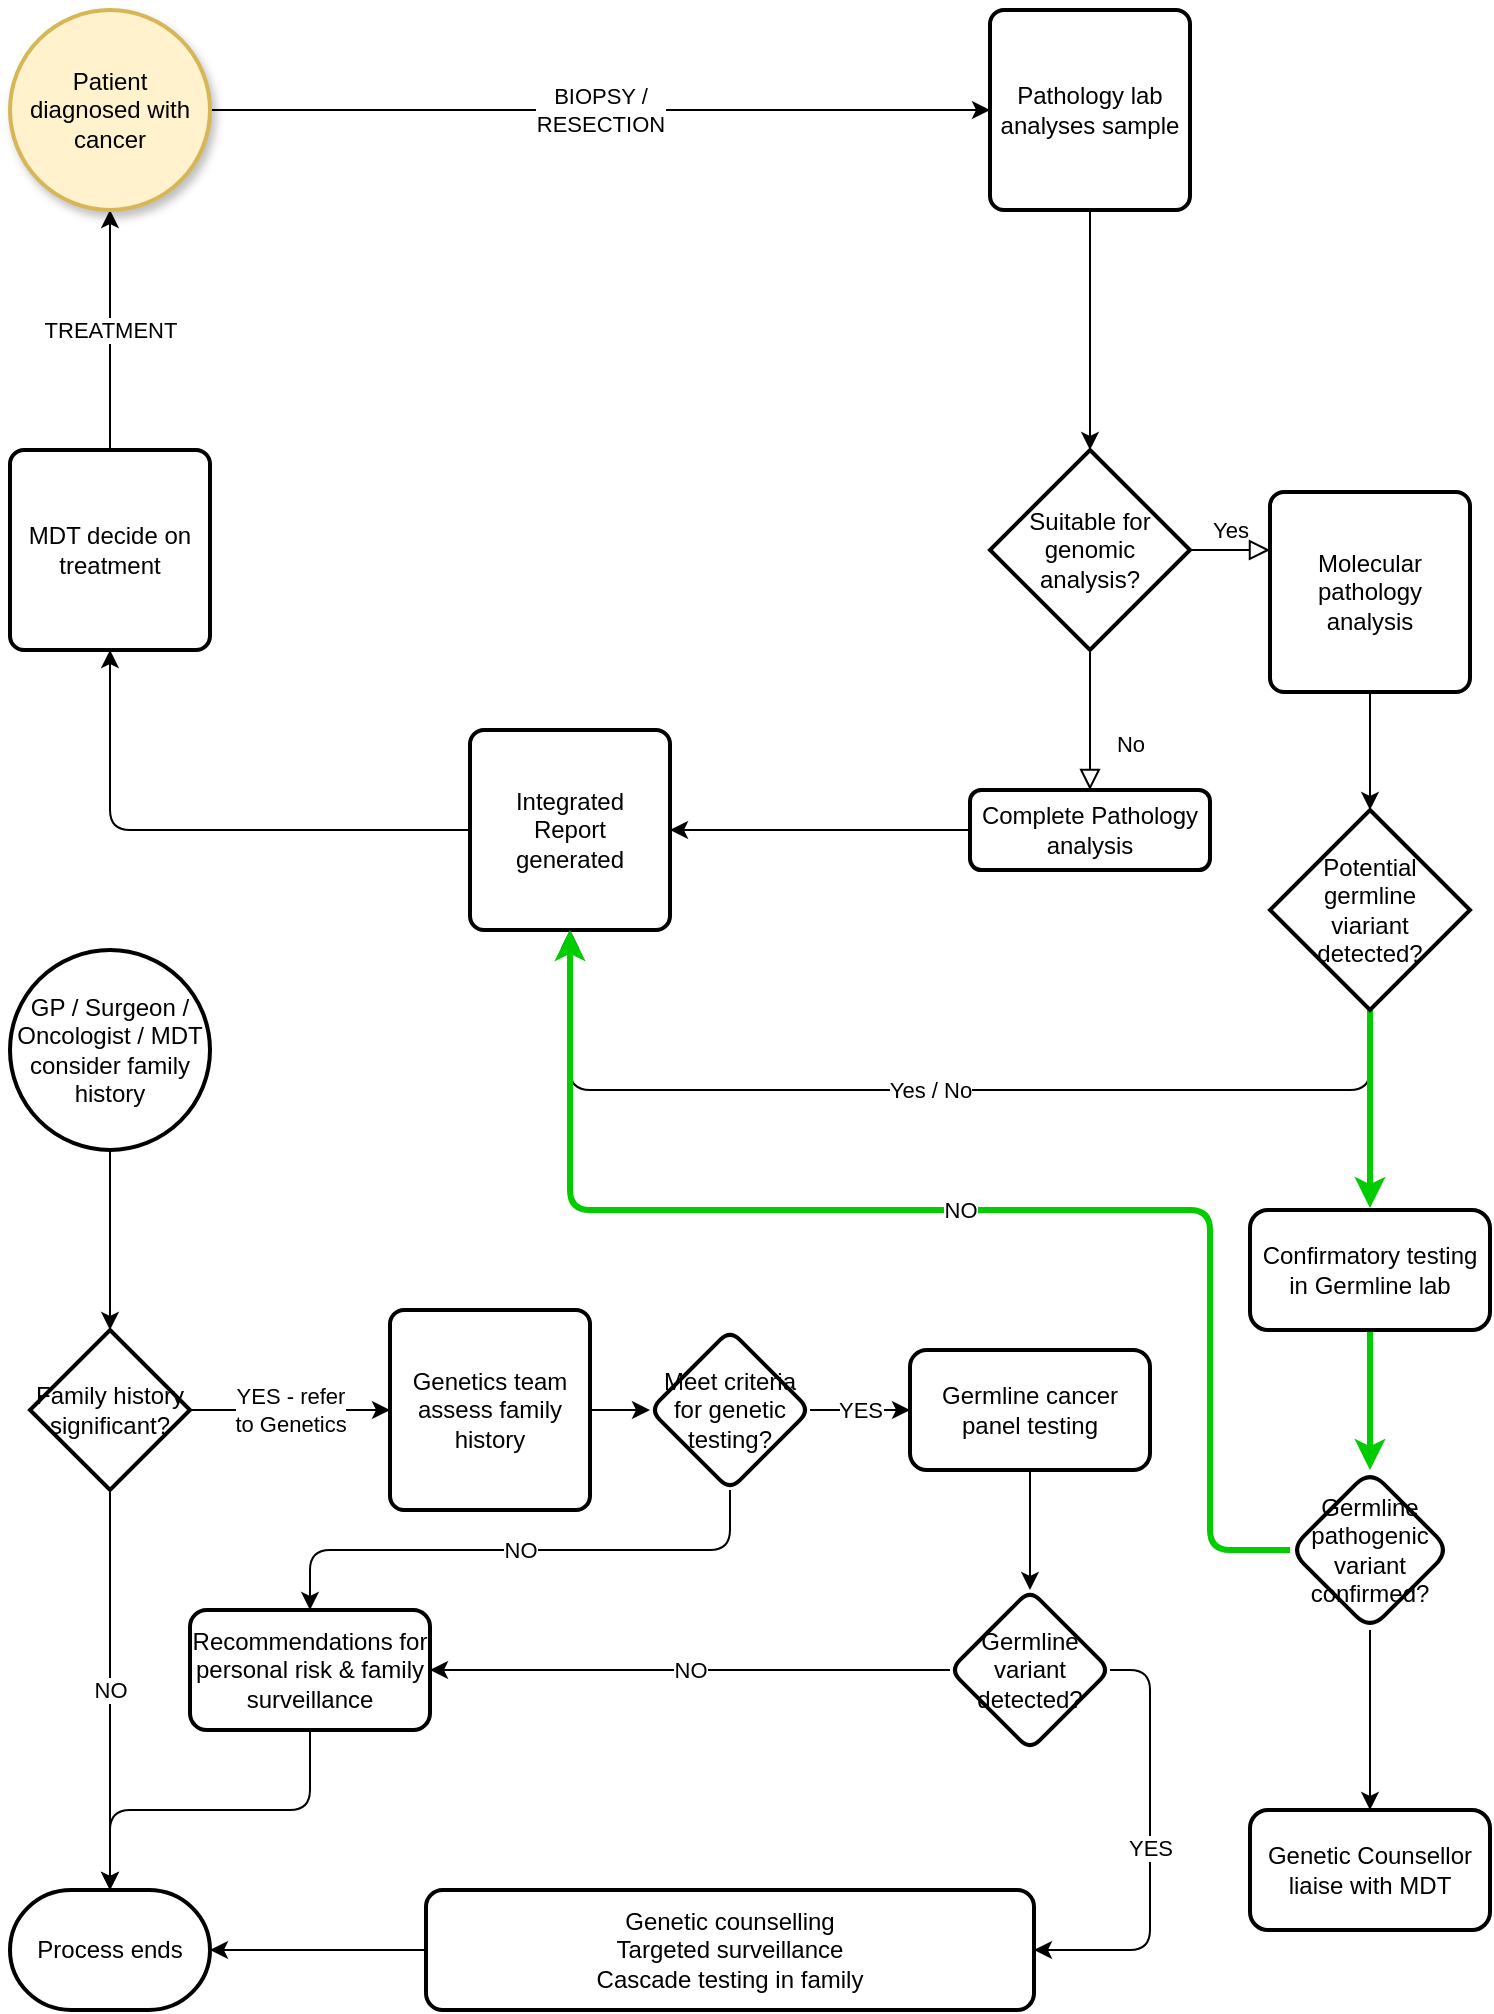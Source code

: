 <mxfile version="21.6.6" type="github">
  <diagram id="C5RBs43oDa-KdzZeNtuy" name="Page-1">
    <mxGraphModel dx="1258" dy="718" grid="1" gridSize="10" guides="1" tooltips="1" connect="1" arrows="1" fold="1" page="1" pageScale="1" pageWidth="827" pageHeight="1169" math="0" shadow="0">
      <root>
        <mxCell id="WIyWlLk6GJQsqaUBKTNV-0" />
        <mxCell id="WIyWlLk6GJQsqaUBKTNV-1" parent="WIyWlLk6GJQsqaUBKTNV-0" />
        <mxCell id="r62edw3LymITYhODbOyO-1" value="BIOPSY / &lt;br&gt;RESECTION" style="edgeStyle=orthogonalEdgeStyle;rounded=0;orthogonalLoop=1;jettySize=auto;html=1;exitX=1;exitY=0.5;exitDx=0;exitDy=0;exitPerimeter=0;entryX=0;entryY=0.5;entryDx=0;entryDy=0;" edge="1" parent="WIyWlLk6GJQsqaUBKTNV-1" source="r62edw3LymITYhODbOyO-19" target="r62edw3LymITYhODbOyO-2">
          <mxGeometry relative="1" as="geometry">
            <mxPoint x="280" y="100" as="sourcePoint" />
            <mxPoint x="360" y="110" as="targetPoint" />
          </mxGeometry>
        </mxCell>
        <mxCell id="WIyWlLk6GJQsqaUBKTNV-8" value="No" style="rounded=0;html=1;jettySize=auto;orthogonalLoop=1;fontSize=11;endArrow=block;endFill=0;endSize=8;strokeWidth=1;shadow=0;labelBackgroundColor=none;edgeStyle=orthogonalEdgeStyle;exitX=0.5;exitY=1;exitDx=0;exitDy=0;exitPerimeter=0;" parent="WIyWlLk6GJQsqaUBKTNV-1" source="r62edw3LymITYhODbOyO-4" target="WIyWlLk6GJQsqaUBKTNV-11" edge="1">
          <mxGeometry x="0.333" y="20" relative="1" as="geometry">
            <mxPoint as="offset" />
          </mxGeometry>
        </mxCell>
        <mxCell id="r62edw3LymITYhODbOyO-14" style="edgeStyle=orthogonalEdgeStyle;rounded=0;orthogonalLoop=1;jettySize=auto;html=1;entryX=1;entryY=0.5;entryDx=0;entryDy=0;" edge="1" parent="WIyWlLk6GJQsqaUBKTNV-1" source="WIyWlLk6GJQsqaUBKTNV-11" target="r62edw3LymITYhODbOyO-10">
          <mxGeometry relative="1" as="geometry" />
        </mxCell>
        <mxCell id="WIyWlLk6GJQsqaUBKTNV-11" value="Complete Pathology analysis" style="rounded=1;whiteSpace=wrap;html=1;fontSize=12;glass=0;strokeWidth=2;shadow=0;arcSize=14;" parent="WIyWlLk6GJQsqaUBKTNV-1" vertex="1">
          <mxGeometry x="540" y="430" width="120" height="40" as="geometry" />
        </mxCell>
        <mxCell id="r62edw3LymITYhODbOyO-5" style="edgeStyle=orthogonalEdgeStyle;rounded=0;orthogonalLoop=1;jettySize=auto;html=1;entryX=0.5;entryY=0;entryDx=0;entryDy=0;entryPerimeter=0;" edge="1" parent="WIyWlLk6GJQsqaUBKTNV-1" source="r62edw3LymITYhODbOyO-2" target="r62edw3LymITYhODbOyO-4">
          <mxGeometry relative="1" as="geometry" />
        </mxCell>
        <mxCell id="r62edw3LymITYhODbOyO-2" value="Pathology lab analyses sample" style="rounded=1;whiteSpace=wrap;html=1;absoluteArcSize=1;arcSize=14;strokeWidth=2;" vertex="1" parent="WIyWlLk6GJQsqaUBKTNV-1">
          <mxGeometry x="550" y="40" width="100" height="100" as="geometry" />
        </mxCell>
        <mxCell id="r62edw3LymITYhODbOyO-4" value="Suitable for genomic analysis?" style="strokeWidth=2;html=1;shape=mxgraph.flowchart.decision;whiteSpace=wrap;rounded=1;arcSize=14;" vertex="1" parent="WIyWlLk6GJQsqaUBKTNV-1">
          <mxGeometry x="550" y="260" width="100" height="100" as="geometry" />
        </mxCell>
        <mxCell id="r62edw3LymITYhODbOyO-6" value="Yes" style="edgeStyle=orthogonalEdgeStyle;rounded=0;html=1;jettySize=auto;orthogonalLoop=1;fontSize=11;endArrow=block;endFill=0;endSize=8;strokeWidth=1;shadow=0;labelBackgroundColor=none;exitX=1;exitY=0.5;exitDx=0;exitDy=0;exitPerimeter=0;" edge="1" parent="WIyWlLk6GJQsqaUBKTNV-1" source="r62edw3LymITYhODbOyO-4" target="r62edw3LymITYhODbOyO-7">
          <mxGeometry y="10" relative="1" as="geometry">
            <mxPoint as="offset" />
            <mxPoint x="690" y="330" as="sourcePoint" />
            <mxPoint x="740" y="331" as="targetPoint" />
            <Array as="points">
              <mxPoint x="740" y="310" />
            </Array>
          </mxGeometry>
        </mxCell>
        <mxCell id="r62edw3LymITYhODbOyO-9" style="edgeStyle=orthogonalEdgeStyle;rounded=0;orthogonalLoop=1;jettySize=auto;html=1;entryX=0.5;entryY=0;entryDx=0;entryDy=0;entryPerimeter=0;" edge="1" parent="WIyWlLk6GJQsqaUBKTNV-1" source="r62edw3LymITYhODbOyO-7" target="r62edw3LymITYhODbOyO-8">
          <mxGeometry relative="1" as="geometry" />
        </mxCell>
        <mxCell id="r62edw3LymITYhODbOyO-7" value="Molecular pathology analysis" style="rounded=1;whiteSpace=wrap;html=1;absoluteArcSize=1;arcSize=14;strokeWidth=2;" vertex="1" parent="WIyWlLk6GJQsqaUBKTNV-1">
          <mxGeometry x="690" y="281" width="100" height="100" as="geometry" />
        </mxCell>
        <mxCell id="r62edw3LymITYhODbOyO-15" value="Yes / No" style="edgeStyle=orthogonalEdgeStyle;rounded=1;orthogonalLoop=1;jettySize=auto;html=1;entryX=0.5;entryY=1;entryDx=0;entryDy=0;exitX=0.5;exitY=1;exitDx=0;exitDy=0;exitPerimeter=0;" edge="1" parent="WIyWlLk6GJQsqaUBKTNV-1" source="r62edw3LymITYhODbOyO-8" target="r62edw3LymITYhODbOyO-10">
          <mxGeometry relative="1" as="geometry">
            <Array as="points">
              <mxPoint x="740" y="580" />
              <mxPoint x="340" y="580" />
            </Array>
          </mxGeometry>
        </mxCell>
        <mxCell id="r62edw3LymITYhODbOyO-45" value="" style="edgeStyle=orthogonalEdgeStyle;shape=connector;rounded=1;orthogonalLoop=1;jettySize=auto;html=1;labelBackgroundColor=default;strokeColor=#00CC00;fontFamily=Helvetica;fontSize=11;fontColor=default;endArrow=classic;strokeWidth=3;" edge="1" parent="WIyWlLk6GJQsqaUBKTNV-1" source="r62edw3LymITYhODbOyO-8" target="r62edw3LymITYhODbOyO-44">
          <mxGeometry relative="1" as="geometry" />
        </mxCell>
        <mxCell id="r62edw3LymITYhODbOyO-8" value="Potential &lt;br&gt;germline &lt;br&gt;viariant &lt;br&gt;detected?" style="strokeWidth=2;html=1;shape=mxgraph.flowchart.decision;whiteSpace=wrap;" vertex="1" parent="WIyWlLk6GJQsqaUBKTNV-1">
          <mxGeometry x="690" y="440" width="100" height="100" as="geometry" />
        </mxCell>
        <mxCell id="r62edw3LymITYhODbOyO-13" style="edgeStyle=orthogonalEdgeStyle;rounded=1;orthogonalLoop=1;jettySize=auto;html=1;entryX=0.5;entryY=1;entryDx=0;entryDy=0;" edge="1" parent="WIyWlLk6GJQsqaUBKTNV-1" source="r62edw3LymITYhODbOyO-10" target="r62edw3LymITYhODbOyO-11">
          <mxGeometry relative="1" as="geometry" />
        </mxCell>
        <mxCell id="r62edw3LymITYhODbOyO-10" value="Integrated &lt;br&gt;Report &lt;br&gt;generated" style="rounded=1;whiteSpace=wrap;html=1;absoluteArcSize=1;arcSize=14;strokeWidth=2;" vertex="1" parent="WIyWlLk6GJQsqaUBKTNV-1">
          <mxGeometry x="290" y="400" width="100" height="100" as="geometry" />
        </mxCell>
        <mxCell id="r62edw3LymITYhODbOyO-12" value="TREATMENT" style="edgeStyle=orthogonalEdgeStyle;rounded=0;orthogonalLoop=1;jettySize=auto;html=1;entryX=0.5;entryY=1;entryDx=0;entryDy=0;entryPerimeter=0;" edge="1" parent="WIyWlLk6GJQsqaUBKTNV-1" source="r62edw3LymITYhODbOyO-11" target="r62edw3LymITYhODbOyO-19">
          <mxGeometry relative="1" as="geometry">
            <mxPoint x="220" y="120" as="targetPoint" />
          </mxGeometry>
        </mxCell>
        <mxCell id="r62edw3LymITYhODbOyO-11" value="MDT decide on treatment" style="rounded=1;whiteSpace=wrap;html=1;absoluteArcSize=1;arcSize=14;strokeWidth=2;" vertex="1" parent="WIyWlLk6GJQsqaUBKTNV-1">
          <mxGeometry x="60" y="260" width="100" height="100" as="geometry" />
        </mxCell>
        <mxCell id="r62edw3LymITYhODbOyO-19" value="Patient &lt;br&gt;diagnosed with &lt;br&gt;cancer" style="strokeWidth=2;html=1;shape=mxgraph.flowchart.start_2;whiteSpace=wrap;fillColor=#fff2cc;strokeColor=#d6b656;shadow=1;" vertex="1" parent="WIyWlLk6GJQsqaUBKTNV-1">
          <mxGeometry x="60" y="40" width="100" height="100" as="geometry" />
        </mxCell>
        <mxCell id="r62edw3LymITYhODbOyO-23" value="" style="edgeStyle=orthogonalEdgeStyle;rounded=0;orthogonalLoop=1;jettySize=auto;html=1;" edge="1" parent="WIyWlLk6GJQsqaUBKTNV-1" source="r62edw3LymITYhODbOyO-21" target="r62edw3LymITYhODbOyO-22">
          <mxGeometry relative="1" as="geometry" />
        </mxCell>
        <mxCell id="r62edw3LymITYhODbOyO-21" value="GP / Surgeon / Oncologist / MDT consider family history" style="strokeWidth=2;html=1;shape=mxgraph.flowchart.start_2;whiteSpace=wrap;" vertex="1" parent="WIyWlLk6GJQsqaUBKTNV-1">
          <mxGeometry x="60" y="510" width="100" height="100" as="geometry" />
        </mxCell>
        <mxCell id="r62edw3LymITYhODbOyO-25" value="NO" style="edgeStyle=orthogonalEdgeStyle;rounded=0;orthogonalLoop=1;jettySize=auto;html=1;entryX=0.5;entryY=0;entryDx=0;entryDy=0;entryPerimeter=0;" edge="1" parent="WIyWlLk6GJQsqaUBKTNV-1" source="r62edw3LymITYhODbOyO-22" target="r62edw3LymITYhODbOyO-24">
          <mxGeometry relative="1" as="geometry" />
        </mxCell>
        <mxCell id="r62edw3LymITYhODbOyO-27" value="" style="edgeStyle=orthogonalEdgeStyle;rounded=0;orthogonalLoop=1;jettySize=auto;html=1;" edge="1" parent="WIyWlLk6GJQsqaUBKTNV-1" source="r62edw3LymITYhODbOyO-22">
          <mxGeometry relative="1" as="geometry">
            <mxPoint x="210" y="740" as="targetPoint" />
          </mxGeometry>
        </mxCell>
        <mxCell id="r62edw3LymITYhODbOyO-22" value="Family history significant?" style="rhombus;whiteSpace=wrap;html=1;strokeWidth=2;" vertex="1" parent="WIyWlLk6GJQsqaUBKTNV-1">
          <mxGeometry x="70" y="700" width="80" height="80" as="geometry" />
        </mxCell>
        <mxCell id="r62edw3LymITYhODbOyO-24" value="Process ends" style="strokeWidth=2;html=1;shape=mxgraph.flowchart.terminator;whiteSpace=wrap;" vertex="1" parent="WIyWlLk6GJQsqaUBKTNV-1">
          <mxGeometry x="60" y="980" width="100" height="60" as="geometry" />
        </mxCell>
        <mxCell id="r62edw3LymITYhODbOyO-29" value="YES - refer&lt;br&gt;to Genetics" style="edgeStyle=orthogonalEdgeStyle;rounded=0;orthogonalLoop=1;jettySize=auto;html=1;startArrow=classic;startFill=1;endArrow=none;endFill=0;" edge="1" parent="WIyWlLk6GJQsqaUBKTNV-1" source="r62edw3LymITYhODbOyO-28" target="r62edw3LymITYhODbOyO-22">
          <mxGeometry relative="1" as="geometry" />
        </mxCell>
        <mxCell id="r62edw3LymITYhODbOyO-31" value="" style="edgeStyle=orthogonalEdgeStyle;rounded=0;orthogonalLoop=1;jettySize=auto;html=1;" edge="1" parent="WIyWlLk6GJQsqaUBKTNV-1" source="r62edw3LymITYhODbOyO-28" target="r62edw3LymITYhODbOyO-30">
          <mxGeometry relative="1" as="geometry" />
        </mxCell>
        <mxCell id="r62edw3LymITYhODbOyO-28" value="Genetics team assess family history" style="rounded=1;whiteSpace=wrap;html=1;absoluteArcSize=1;arcSize=14;strokeWidth=2;" vertex="1" parent="WIyWlLk6GJQsqaUBKTNV-1">
          <mxGeometry x="250" y="690" width="100" height="100" as="geometry" />
        </mxCell>
        <mxCell id="r62edw3LymITYhODbOyO-33" value="NO" style="edgeStyle=orthogonalEdgeStyle;rounded=1;orthogonalLoop=1;jettySize=auto;html=1;exitX=0.5;exitY=1;exitDx=0;exitDy=0;" edge="1" parent="WIyWlLk6GJQsqaUBKTNV-1" source="r62edw3LymITYhODbOyO-30" target="r62edw3LymITYhODbOyO-32">
          <mxGeometry relative="1" as="geometry" />
        </mxCell>
        <mxCell id="r62edw3LymITYhODbOyO-37" value="YES" style="edgeStyle=orthogonalEdgeStyle;rounded=0;orthogonalLoop=1;jettySize=auto;html=1;" edge="1" parent="WIyWlLk6GJQsqaUBKTNV-1" source="r62edw3LymITYhODbOyO-30" target="r62edw3LymITYhODbOyO-36">
          <mxGeometry relative="1" as="geometry" />
        </mxCell>
        <mxCell id="r62edw3LymITYhODbOyO-30" value="Meet criteria for genetic testing?" style="rhombus;whiteSpace=wrap;html=1;rounded=1;arcSize=14;strokeWidth=2;" vertex="1" parent="WIyWlLk6GJQsqaUBKTNV-1">
          <mxGeometry x="380" y="700" width="80" height="80" as="geometry" />
        </mxCell>
        <mxCell id="r62edw3LymITYhODbOyO-34" style="edgeStyle=orthogonalEdgeStyle;orthogonalLoop=1;jettySize=auto;html=1;entryX=0.5;entryY=0;entryDx=0;entryDy=0;entryPerimeter=0;rounded=1;" edge="1" parent="WIyWlLk6GJQsqaUBKTNV-1" source="r62edw3LymITYhODbOyO-32" target="r62edw3LymITYhODbOyO-24">
          <mxGeometry relative="1" as="geometry" />
        </mxCell>
        <mxCell id="r62edw3LymITYhODbOyO-32" value="Recommendations for personal risk &amp;amp; family surveillance" style="whiteSpace=wrap;html=1;rounded=1;arcSize=14;strokeWidth=2;" vertex="1" parent="WIyWlLk6GJQsqaUBKTNV-1">
          <mxGeometry x="150" y="840" width="120" height="60" as="geometry" />
        </mxCell>
        <mxCell id="r62edw3LymITYhODbOyO-39" value="" style="edgeStyle=orthogonalEdgeStyle;rounded=0;orthogonalLoop=1;jettySize=auto;html=1;" edge="1" parent="WIyWlLk6GJQsqaUBKTNV-1" source="r62edw3LymITYhODbOyO-36" target="r62edw3LymITYhODbOyO-38">
          <mxGeometry relative="1" as="geometry" />
        </mxCell>
        <mxCell id="r62edw3LymITYhODbOyO-36" value="Germline cancer panel testing" style="whiteSpace=wrap;html=1;rounded=1;arcSize=14;strokeWidth=2;" vertex="1" parent="WIyWlLk6GJQsqaUBKTNV-1">
          <mxGeometry x="510" y="710" width="120" height="60" as="geometry" />
        </mxCell>
        <mxCell id="r62edw3LymITYhODbOyO-40" value="NO" style="edgeStyle=orthogonalEdgeStyle;rounded=1;orthogonalLoop=1;jettySize=auto;html=1;entryX=1;entryY=0.5;entryDx=0;entryDy=0;" edge="1" parent="WIyWlLk6GJQsqaUBKTNV-1" source="r62edw3LymITYhODbOyO-38" target="r62edw3LymITYhODbOyO-32">
          <mxGeometry relative="1" as="geometry">
            <mxPoint x="610" y="860" as="targetPoint" />
          </mxGeometry>
        </mxCell>
        <mxCell id="r62edw3LymITYhODbOyO-42" value="YES" style="edgeStyle=orthogonalEdgeStyle;rounded=1;orthogonalLoop=1;jettySize=auto;html=1;exitX=1;exitY=0.5;exitDx=0;exitDy=0;entryX=1;entryY=0.5;entryDx=0;entryDy=0;" edge="1" parent="WIyWlLk6GJQsqaUBKTNV-1" source="r62edw3LymITYhODbOyO-38" target="r62edw3LymITYhODbOyO-41">
          <mxGeometry relative="1" as="geometry" />
        </mxCell>
        <mxCell id="r62edw3LymITYhODbOyO-38" value="Germline&lt;br&gt;variant&lt;br&gt;detected?" style="rhombus;whiteSpace=wrap;html=1;rounded=1;arcSize=14;strokeWidth=2;" vertex="1" parent="WIyWlLk6GJQsqaUBKTNV-1">
          <mxGeometry x="530" y="830" width="80" height="80" as="geometry" />
        </mxCell>
        <mxCell id="r62edw3LymITYhODbOyO-43" style="edgeStyle=orthogonalEdgeStyle;shape=connector;rounded=1;orthogonalLoop=1;jettySize=auto;html=1;entryX=1;entryY=0.5;entryDx=0;entryDy=0;entryPerimeter=0;labelBackgroundColor=default;strokeColor=default;fontFamily=Helvetica;fontSize=11;fontColor=default;endArrow=classic;" edge="1" parent="WIyWlLk6GJQsqaUBKTNV-1" source="r62edw3LymITYhODbOyO-41" target="r62edw3LymITYhODbOyO-24">
          <mxGeometry relative="1" as="geometry" />
        </mxCell>
        <mxCell id="r62edw3LymITYhODbOyO-41" value="Genetic counselling&lt;br&gt;Targeted surveillance&lt;br&gt;Cascade testing in family" style="whiteSpace=wrap;html=1;rounded=1;arcSize=14;strokeWidth=2;" vertex="1" parent="WIyWlLk6GJQsqaUBKTNV-1">
          <mxGeometry x="268" y="980" width="304" height="60" as="geometry" />
        </mxCell>
        <mxCell id="r62edw3LymITYhODbOyO-47" value="" style="edgeStyle=orthogonalEdgeStyle;shape=connector;rounded=1;orthogonalLoop=1;jettySize=auto;html=1;labelBackgroundColor=default;strokeColor=#00CC00;fontFamily=Helvetica;fontSize=11;fontColor=default;endArrow=classic;strokeWidth=3;" edge="1" parent="WIyWlLk6GJQsqaUBKTNV-1" source="r62edw3LymITYhODbOyO-44" target="r62edw3LymITYhODbOyO-46">
          <mxGeometry relative="1" as="geometry" />
        </mxCell>
        <mxCell id="r62edw3LymITYhODbOyO-44" value="Confirmatory testing in Germline lab" style="whiteSpace=wrap;html=1;strokeWidth=2;perimeterSpacing=1;rounded=1;" vertex="1" parent="WIyWlLk6GJQsqaUBKTNV-1">
          <mxGeometry x="680" y="640" width="120" height="60" as="geometry" />
        </mxCell>
        <mxCell id="r62edw3LymITYhODbOyO-48" value="NO" style="edgeStyle=orthogonalEdgeStyle;shape=connector;rounded=1;orthogonalLoop=1;jettySize=auto;html=1;labelBackgroundColor=default;strokeColor=#00CC00;fontFamily=Helvetica;fontSize=11;fontColor=default;endArrow=classic;strokeWidth=3;" edge="1" parent="WIyWlLk6GJQsqaUBKTNV-1" source="r62edw3LymITYhODbOyO-46">
          <mxGeometry relative="1" as="geometry">
            <mxPoint x="340" y="500" as="targetPoint" />
            <Array as="points">
              <mxPoint x="660" y="810" />
              <mxPoint x="660" y="640" />
              <mxPoint x="340" y="640" />
            </Array>
          </mxGeometry>
        </mxCell>
        <mxCell id="r62edw3LymITYhODbOyO-50" value="" style="edgeStyle=orthogonalEdgeStyle;shape=connector;rounded=1;orthogonalLoop=1;jettySize=auto;html=1;labelBackgroundColor=default;strokeColor=default;fontFamily=Helvetica;fontSize=11;fontColor=default;endArrow=classic;" edge="1" parent="WIyWlLk6GJQsqaUBKTNV-1" source="r62edw3LymITYhODbOyO-46" target="r62edw3LymITYhODbOyO-49">
          <mxGeometry relative="1" as="geometry" />
        </mxCell>
        <mxCell id="r62edw3LymITYhODbOyO-46" value="Germline pathogenic variant confirmed?" style="rhombus;whiteSpace=wrap;html=1;strokeWidth=2;rounded=1;" vertex="1" parent="WIyWlLk6GJQsqaUBKTNV-1">
          <mxGeometry x="700" y="770" width="80" height="80" as="geometry" />
        </mxCell>
        <mxCell id="r62edw3LymITYhODbOyO-49" value="Genetic Counsellor liaise with MDT" style="whiteSpace=wrap;html=1;strokeWidth=2;rounded=1;" vertex="1" parent="WIyWlLk6GJQsqaUBKTNV-1">
          <mxGeometry x="680" y="940" width="120" height="60" as="geometry" />
        </mxCell>
      </root>
    </mxGraphModel>
  </diagram>
</mxfile>
